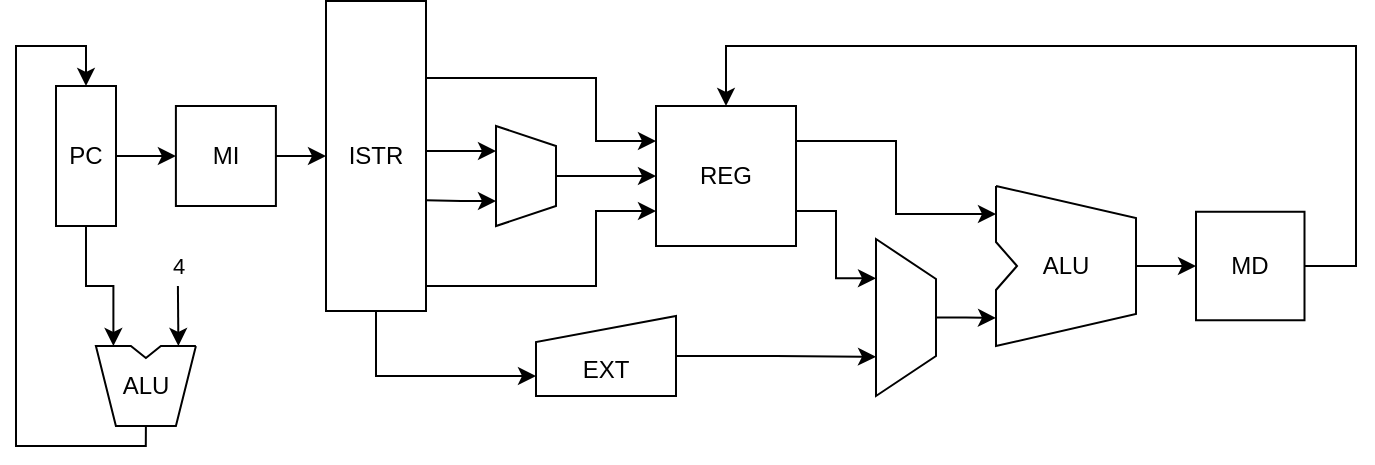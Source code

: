 <mxfile>
    <diagram id="TwPI4zv73DMiMlxEw2P7" name="Pagina-1">
        <mxGraphModel dx="103" dy="2414" grid="1" gridSize="10" guides="1" tooltips="1" connect="1" arrows="1" fold="1" page="1" pageScale="1" pageWidth="827" pageHeight="1169" math="0" shadow="0">
            <root>
                <mxCell id="0"/>
                <mxCell id="1" parent="0"/>
                <mxCell id="3" style="edgeStyle=orthogonalEdgeStyle;rounded=0;html=1;exitX=0.5;exitY=0;exitDx=0;exitDy=0;entryX=0;entryY=0.5;entryDx=0;entryDy=0;startArrow=none;startFill=0;endArrow=classic;endFill=1;fontSize=12;" parent="1" source="5" target="7" edge="1">
                    <mxGeometry relative="1" as="geometry"/>
                </mxCell>
                <mxCell id="4" style="edgeStyle=orthogonalEdgeStyle;rounded=0;html=1;exitX=1;exitY=0.5;exitDx=0;exitDy=0;entryX=0;entryY=0.825;entryDx=0;entryDy=0;entryPerimeter=0;" parent="1" source="5" target="26" edge="1">
                    <mxGeometry relative="1" as="geometry"/>
                </mxCell>
                <mxCell id="5" value="PC" style="rounded=0;whiteSpace=wrap;html=1;direction=south;fontSize=12;" parent="1" vertex="1">
                    <mxGeometry x="140" y="-2220" width="30" height="70" as="geometry"/>
                </mxCell>
                <mxCell id="6" style="edgeStyle=none;rounded=0;html=1;exitX=1;exitY=0.5;exitDx=0;exitDy=0;entryX=0.5;entryY=1;entryDx=0;entryDy=0;sourcePerimeterSpacing=-2;targetPerimeterSpacing=2;fontSize=12;" parent="1" source="7" target="18" edge="1">
                    <mxGeometry relative="1" as="geometry"/>
                </mxCell>
                <mxCell id="7" value="MI" style="whiteSpace=wrap;html=1;aspect=fixed;fontSize=12;rounded=0;" parent="1" vertex="1">
                    <mxGeometry x="199.95" y="-2210" width="50" height="50" as="geometry"/>
                </mxCell>
                <mxCell id="8" style="edgeStyle=orthogonalEdgeStyle;html=1;exitX=1;exitY=0.25;exitDx=0;exitDy=0;entryX=0;entryY=0.175;entryDx=0;entryDy=0;entryPerimeter=0;rounded=0;fontSize=12;" parent="1" source="11" target="20" edge="1">
                    <mxGeometry relative="1" as="geometry">
                        <mxPoint x="500" y="-2175" as="targetPoint"/>
                    </mxGeometry>
                </mxCell>
                <mxCell id="9" style="edgeStyle=orthogonalEdgeStyle;html=1;exitX=1;exitY=0.75;exitDx=0;exitDy=0;entryX=0.25;entryY=1;entryDx=0;entryDy=0;rounded=0;" parent="1" source="11" target="24" edge="1">
                    <mxGeometry relative="1" as="geometry">
                        <mxPoint x="500" y="-2109.75" as="targetPoint"/>
                    </mxGeometry>
                </mxCell>
                <mxCell id="42" style="edgeStyle=orthogonalEdgeStyle;rounded=0;html=1;exitX=0;exitY=0.25;exitDx=0;exitDy=0;entryX=0.25;entryY=0;entryDx=0;entryDy=0;startArrow=classic;startFill=1;endArrow=none;endFill=0;" parent="1" source="11" target="18" edge="1">
                    <mxGeometry relative="1" as="geometry">
                        <Array as="points">
                            <mxPoint x="410" y="-2193"/>
                            <mxPoint x="410" y="-2224"/>
                            <mxPoint x="325" y="-2224"/>
                        </Array>
                    </mxGeometry>
                </mxCell>
                <mxCell id="43" style="edgeStyle=orthogonalEdgeStyle;rounded=0;html=1;exitX=0;exitY=0.75;exitDx=0;exitDy=0;entryX=0.919;entryY=0.004;entryDx=0;entryDy=0;entryPerimeter=0;startArrow=classic;startFill=1;endArrow=none;endFill=0;" parent="1" source="11" target="18" edge="1">
                    <mxGeometry relative="1" as="geometry">
                        <Array as="points">
                            <mxPoint x="410" y="-2158"/>
                            <mxPoint x="410" y="-2120"/>
                            <mxPoint x="325" y="-2120"/>
                        </Array>
                    </mxGeometry>
                </mxCell>
                <mxCell id="11" value="REG" style="whiteSpace=wrap;html=1;aspect=fixed;fontSize=12;rounded=0;" parent="1" vertex="1">
                    <mxGeometry x="440" y="-2210" width="70" height="70" as="geometry"/>
                </mxCell>
                <mxCell id="12" style="edgeStyle=orthogonalEdgeStyle;html=1;exitX=1;exitY=0.5;exitDx=0;exitDy=0;entryX=0.75;entryY=1;entryDx=0;entryDy=0;rounded=0;fontSize=12;" parent="1" source="13" target="24" edge="1">
                    <mxGeometry relative="1" as="geometry">
                        <mxPoint x="500" y="-2075.25" as="targetPoint"/>
                    </mxGeometry>
                </mxCell>
                <mxCell id="13" value="EXT" style="shape=manualInput;whiteSpace=wrap;html=1;size=13;verticalAlign=middle;labelPosition=center;verticalLabelPosition=middle;align=center;spacingBottom=-5;spacingTop=9;fontSize=12;rounded=0;" parent="1" vertex="1">
                    <mxGeometry x="380" y="-2105" width="70" height="40" as="geometry"/>
                </mxCell>
                <mxCell id="16" style="edgeStyle=orthogonalEdgeStyle;rounded=0;html=1;exitX=1;exitY=0.5;exitDx=0;exitDy=0;entryX=0;entryY=0.75;entryDx=0;entryDy=0;startArrow=none;startFill=0;endArrow=classic;endFill=1;" parent="1" source="18" target="13" edge="1">
                    <mxGeometry relative="1" as="geometry"/>
                </mxCell>
                <mxCell id="18" value="ISTR" style="rounded=0;whiteSpace=wrap;html=1;direction=south;fontSize=12;" parent="1" vertex="1">
                    <mxGeometry x="275" y="-2262.5" width="50" height="155" as="geometry"/>
                </mxCell>
                <mxCell id="54" style="edgeStyle=none;html=1;exitX=1;exitY=0.5;exitDx=0;exitDy=0;exitPerimeter=0;entryX=0;entryY=0.5;entryDx=0;entryDy=0;" edge="1" parent="1" source="20" target="22">
                    <mxGeometry relative="1" as="geometry"/>
                </mxCell>
                <mxCell id="20" value="ALU" style="shape=stencil(rZTdDoIgGIavhtOmMKvTRnXUaRdAislUcEh/dx+CtvzBFbU5t+995eEFPgEI1xmpKIABJyUFaAsg3ByO+q2lm63DILB1NqhJXdFYWfFKJCOnglqnVlLk9MYS1Y5hPKOSqcZFOxBs9DfNg/CJxPlZigtPekZnV6QhjIzOLsW1yX63k7SxHr0KwP0MoGD8DfBaWYv4B2PtwegTXkR/xDLyWEjUQ0Q/h0AeIb44UoS1PuoXozqaDOFUSDrTfSkrCtvKM7M6WnQ6Tuc5qWaYIxbCseBc/3JM8HoSq31NJowr5xYuwtXsOXwGWUMPSDiAOBBmC8YrNbK9rYzwBA==);whiteSpace=wrap;html=1;fontSize=12;rounded=0;" parent="1" vertex="1">
                    <mxGeometry x="610" y="-2170" width="70" height="80" as="geometry"/>
                </mxCell>
                <mxCell id="21" style="edgeStyle=orthogonalEdgeStyle;rounded=0;html=1;exitX=1;exitY=0.5;exitDx=0;exitDy=0;entryX=0.5;entryY=0;entryDx=0;entryDy=0;fontSize=12;" parent="1" source="22" target="11" edge="1">
                    <mxGeometry relative="1" as="geometry">
                        <Array as="points">
                            <mxPoint x="790" y="-2130"/>
                            <mxPoint x="790" y="-2240"/>
                            <mxPoint x="475" y="-2240"/>
                        </Array>
                    </mxGeometry>
                </mxCell>
                <mxCell id="22" value="MD" style="whiteSpace=wrap;html=1;aspect=fixed;fontSize=12;rounded=0;" parent="1" vertex="1">
                    <mxGeometry x="710" y="-2157.12" width="54.25" height="54.25" as="geometry"/>
                </mxCell>
                <mxCell id="23" style="edgeStyle=orthogonalEdgeStyle;rounded=0;html=1;exitX=0.5;exitY=0;exitDx=0;exitDy=0;entryX=0;entryY=0.825;entryDx=0;entryDy=0;entryPerimeter=0;" parent="1" source="24" target="20" edge="1">
                    <mxGeometry relative="1" as="geometry"/>
                </mxCell>
                <mxCell id="24" value="" style="shape=trapezoid;perimeter=trapezoidPerimeter;whiteSpace=wrap;html=1;fixedSize=1;direction=south;rounded=0;" parent="1" vertex="1">
                    <mxGeometry x="550" y="-2143.5" width="30" height="78.5" as="geometry"/>
                </mxCell>
                <mxCell id="25" style="edgeStyle=orthogonalEdgeStyle;rounded=0;html=1;exitX=1;exitY=0.5;exitDx=0;exitDy=0;exitPerimeter=0;entryX=0;entryY=0.5;entryDx=0;entryDy=0;" parent="1" source="26" target="5" edge="1">
                    <mxGeometry relative="1" as="geometry">
                        <Array as="points">
                            <mxPoint x="185" y="-2040"/>
                            <mxPoint x="120" y="-2040"/>
                            <mxPoint x="120" y="-2240"/>
                            <mxPoint x="155" y="-2240"/>
                        </Array>
                    </mxGeometry>
                </mxCell>
                <mxCell id="26" value="ALU" style="shape=stencil(rZTdDoIgGIavhtOmMKvTRnXUaRdAislUcEh/dx+CtvzBFbU5t+995eEFPgEI1xmpKIABJyUFaAsg3ByO+q2lm63DILB1NqhJXdFYWfFKJCOnglqnVlLk9MYS1Y5hPKOSqcZFOxBs9DfNg/CJxPlZigtPekZnV6QhjIzOLsW1yX63k7SxHr0KwP0MoGD8DfBaWYv4B2PtwegTXkR/xDLyWEjUQ0Q/h0AeIb44UoS1PuoXozqaDOFUSDrTfSkrCtvKM7M6WnQ6Tuc5qWaYIxbCseBc/3JM8HoSq31NJowr5xYuwtXsOXwGWUMPSDiAOBBmC8YrNbK9rYzwBA==);whiteSpace=wrap;html=1;direction=south;rounded=0;" parent="1" vertex="1">
                    <mxGeometry x="159.95" y="-2090" width="50" height="40" as="geometry"/>
                </mxCell>
                <mxCell id="27" value="4" style="edgeStyle=none;orthogonalLoop=1;jettySize=auto;html=1;rounded=0;entryX=0;entryY=0.175;entryDx=0;entryDy=0;entryPerimeter=0;" parent="1" target="26" edge="1">
                    <mxGeometry x="-1" y="10" width="80" relative="1" as="geometry">
                        <mxPoint x="200.95" y="-2120" as="sourcePoint"/>
                        <mxPoint x="299.95" y="-2120" as="targetPoint"/>
                        <Array as="points"/>
                        <mxPoint x="-10" y="-10" as="offset"/>
                    </mxGeometry>
                </mxCell>
                <mxCell id="32" style="edgeStyle=none;html=1;exitX=0.5;exitY=0;exitDx=0;exitDy=0;entryX=0;entryY=0.5;entryDx=0;entryDy=0;rounded=0;" parent="1" source="28" target="11" edge="1">
                    <mxGeometry relative="1" as="geometry"/>
                </mxCell>
                <mxCell id="44" style="edgeStyle=orthogonalEdgeStyle;rounded=0;html=1;exitX=0.25;exitY=1;exitDx=0;exitDy=0;entryX=0.484;entryY=0;entryDx=0;entryDy=0;entryPerimeter=0;startArrow=classic;startFill=1;endArrow=none;endFill=0;" parent="1" source="28" target="18" edge="1">
                    <mxGeometry relative="1" as="geometry">
                        <Array as="points"/>
                    </mxGeometry>
                </mxCell>
                <mxCell id="49" style="edgeStyle=orthogonalEdgeStyle;rounded=0;html=1;exitX=0.75;exitY=1;exitDx=0;exitDy=0;entryX=0.643;entryY=0;entryDx=0;entryDy=0;entryPerimeter=0;startArrow=classic;startFill=1;endArrow=none;endFill=0;" parent="1" source="28" target="18" edge="1">
                    <mxGeometry relative="1" as="geometry"/>
                </mxCell>
                <mxCell id="28" value="" style="shape=trapezoid;perimeter=trapezoidPerimeter;whiteSpace=wrap;html=1;fixedSize=1;direction=south;size=10;rounded=0;" parent="1" vertex="1">
                    <mxGeometry x="360" y="-2200" width="30" height="50" as="geometry"/>
                </mxCell>
            </root>
        </mxGraphModel>
    </diagram>
</mxfile>